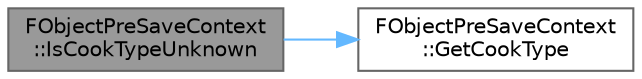 digraph "FObjectPreSaveContext::IsCookTypeUnknown"
{
 // INTERACTIVE_SVG=YES
 // LATEX_PDF_SIZE
  bgcolor="transparent";
  edge [fontname=Helvetica,fontsize=10,labelfontname=Helvetica,labelfontsize=10];
  node [fontname=Helvetica,fontsize=10,shape=box,height=0.2,width=0.4];
  rankdir="LR";
  Node1 [id="Node000001",label="FObjectPreSaveContext\l::IsCookTypeUnknown",height=0.2,width=0.4,color="gray40", fillcolor="grey60", style="filled", fontcolor="black",tooltip=" "];
  Node1 -> Node2 [id="edge1_Node000001_Node000002",color="steelblue1",style="solid",tooltip=" "];
  Node2 [id="Node000002",label="FObjectPreSaveContext\l::GetCookType",height=0.2,width=0.4,color="grey40", fillcolor="white", style="filled",URL="$d3/d0c/classFObjectPreSaveContext.html#a2a9573bf246b03e19c0fd1563463fbfe",tooltip=" "];
}
